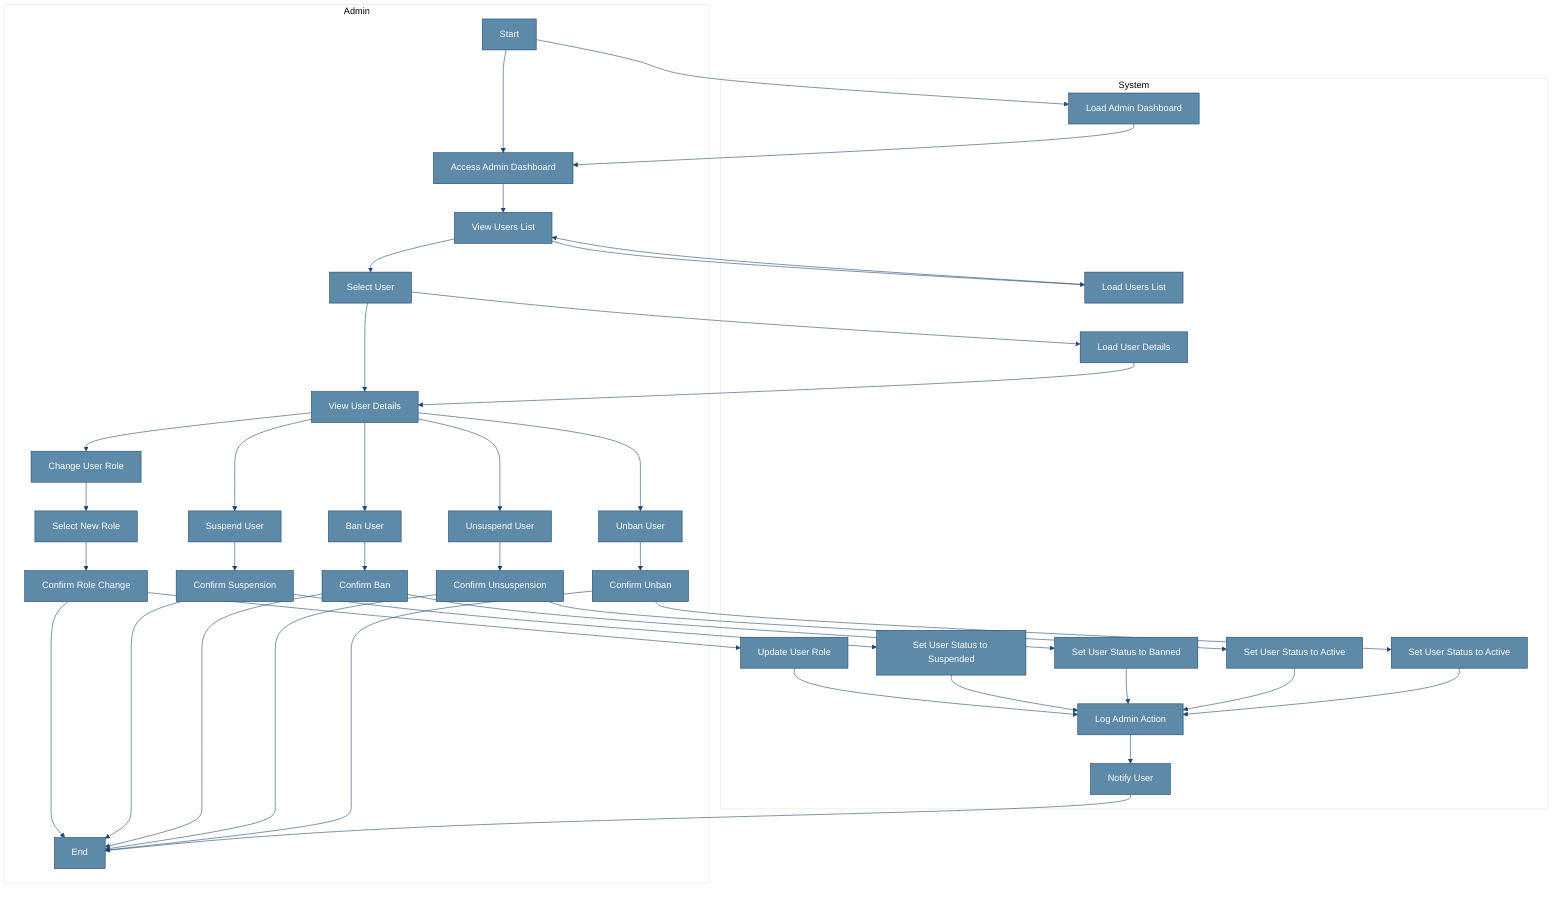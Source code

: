 %%{init: {'theme': 'base', 'themeVariables': { 'primaryColor': '#5D8AA8', 'primaryTextColor': '#fff', 'primaryBorderColor': '#1F456E', 'lineColor': '#1F456E', 'secondaryColor': '#006400', 'tertiaryColor': '#fff' }}}%%
flowchart TB
    subgraph Admin
        A1[Start] --> A2[Access Admin Dashboard]
        A2 --> A3[View Users List]
        A3 --> A4[Select User]
        A4 --> A5[View User Details]
        A5 --> A6[Change User Role]
        A5 --> A7[Suspend User]
        A5 --> A8[Ban User]
        A5 --> A9[Unsuspend User]
        A5 --> A10[Unban User]
        A6 --> A11[Select New Role]
        A11 --> A12[Confirm Role Change]
        A7 --> A13[Confirm Suspension]
        A8 --> A14[Confirm Ban]
        A9 --> A15[Confirm Unsuspension]
        A10 --> A16[Confirm Unban]
        A12 --> A17[End]
        A13 --> A17
        A14 --> A17
        A15 --> A17
        A16 --> A17
    end
    
    subgraph System
        B1[Load Admin Dashboard]
        B2[Load Users List]
        B3[Load User Details]
        B4[Update User Role]
        B5[Set User Status to Suspended]
        B6[Set User Status to Banned]
        B7[Set User Status to Active]
        B8[Set User Status to Active]
        B9[Log Admin Action]
        B10[Notify User]
    end
    
    A1 --> B1
    B1 --> A2
    A3 --> B2
    B2 --> A3
    A4 --> B3
    B3 --> A5
    A12 --> B4
    B4 --> B9
    A13 --> B5
    B5 --> B9
    A14 --> B6
    B6 --> B9
    A15 --> B7
    B7 --> B9
    A16 --> B8
    B8 --> B9
    B9 --> B10
    B10 --> A17